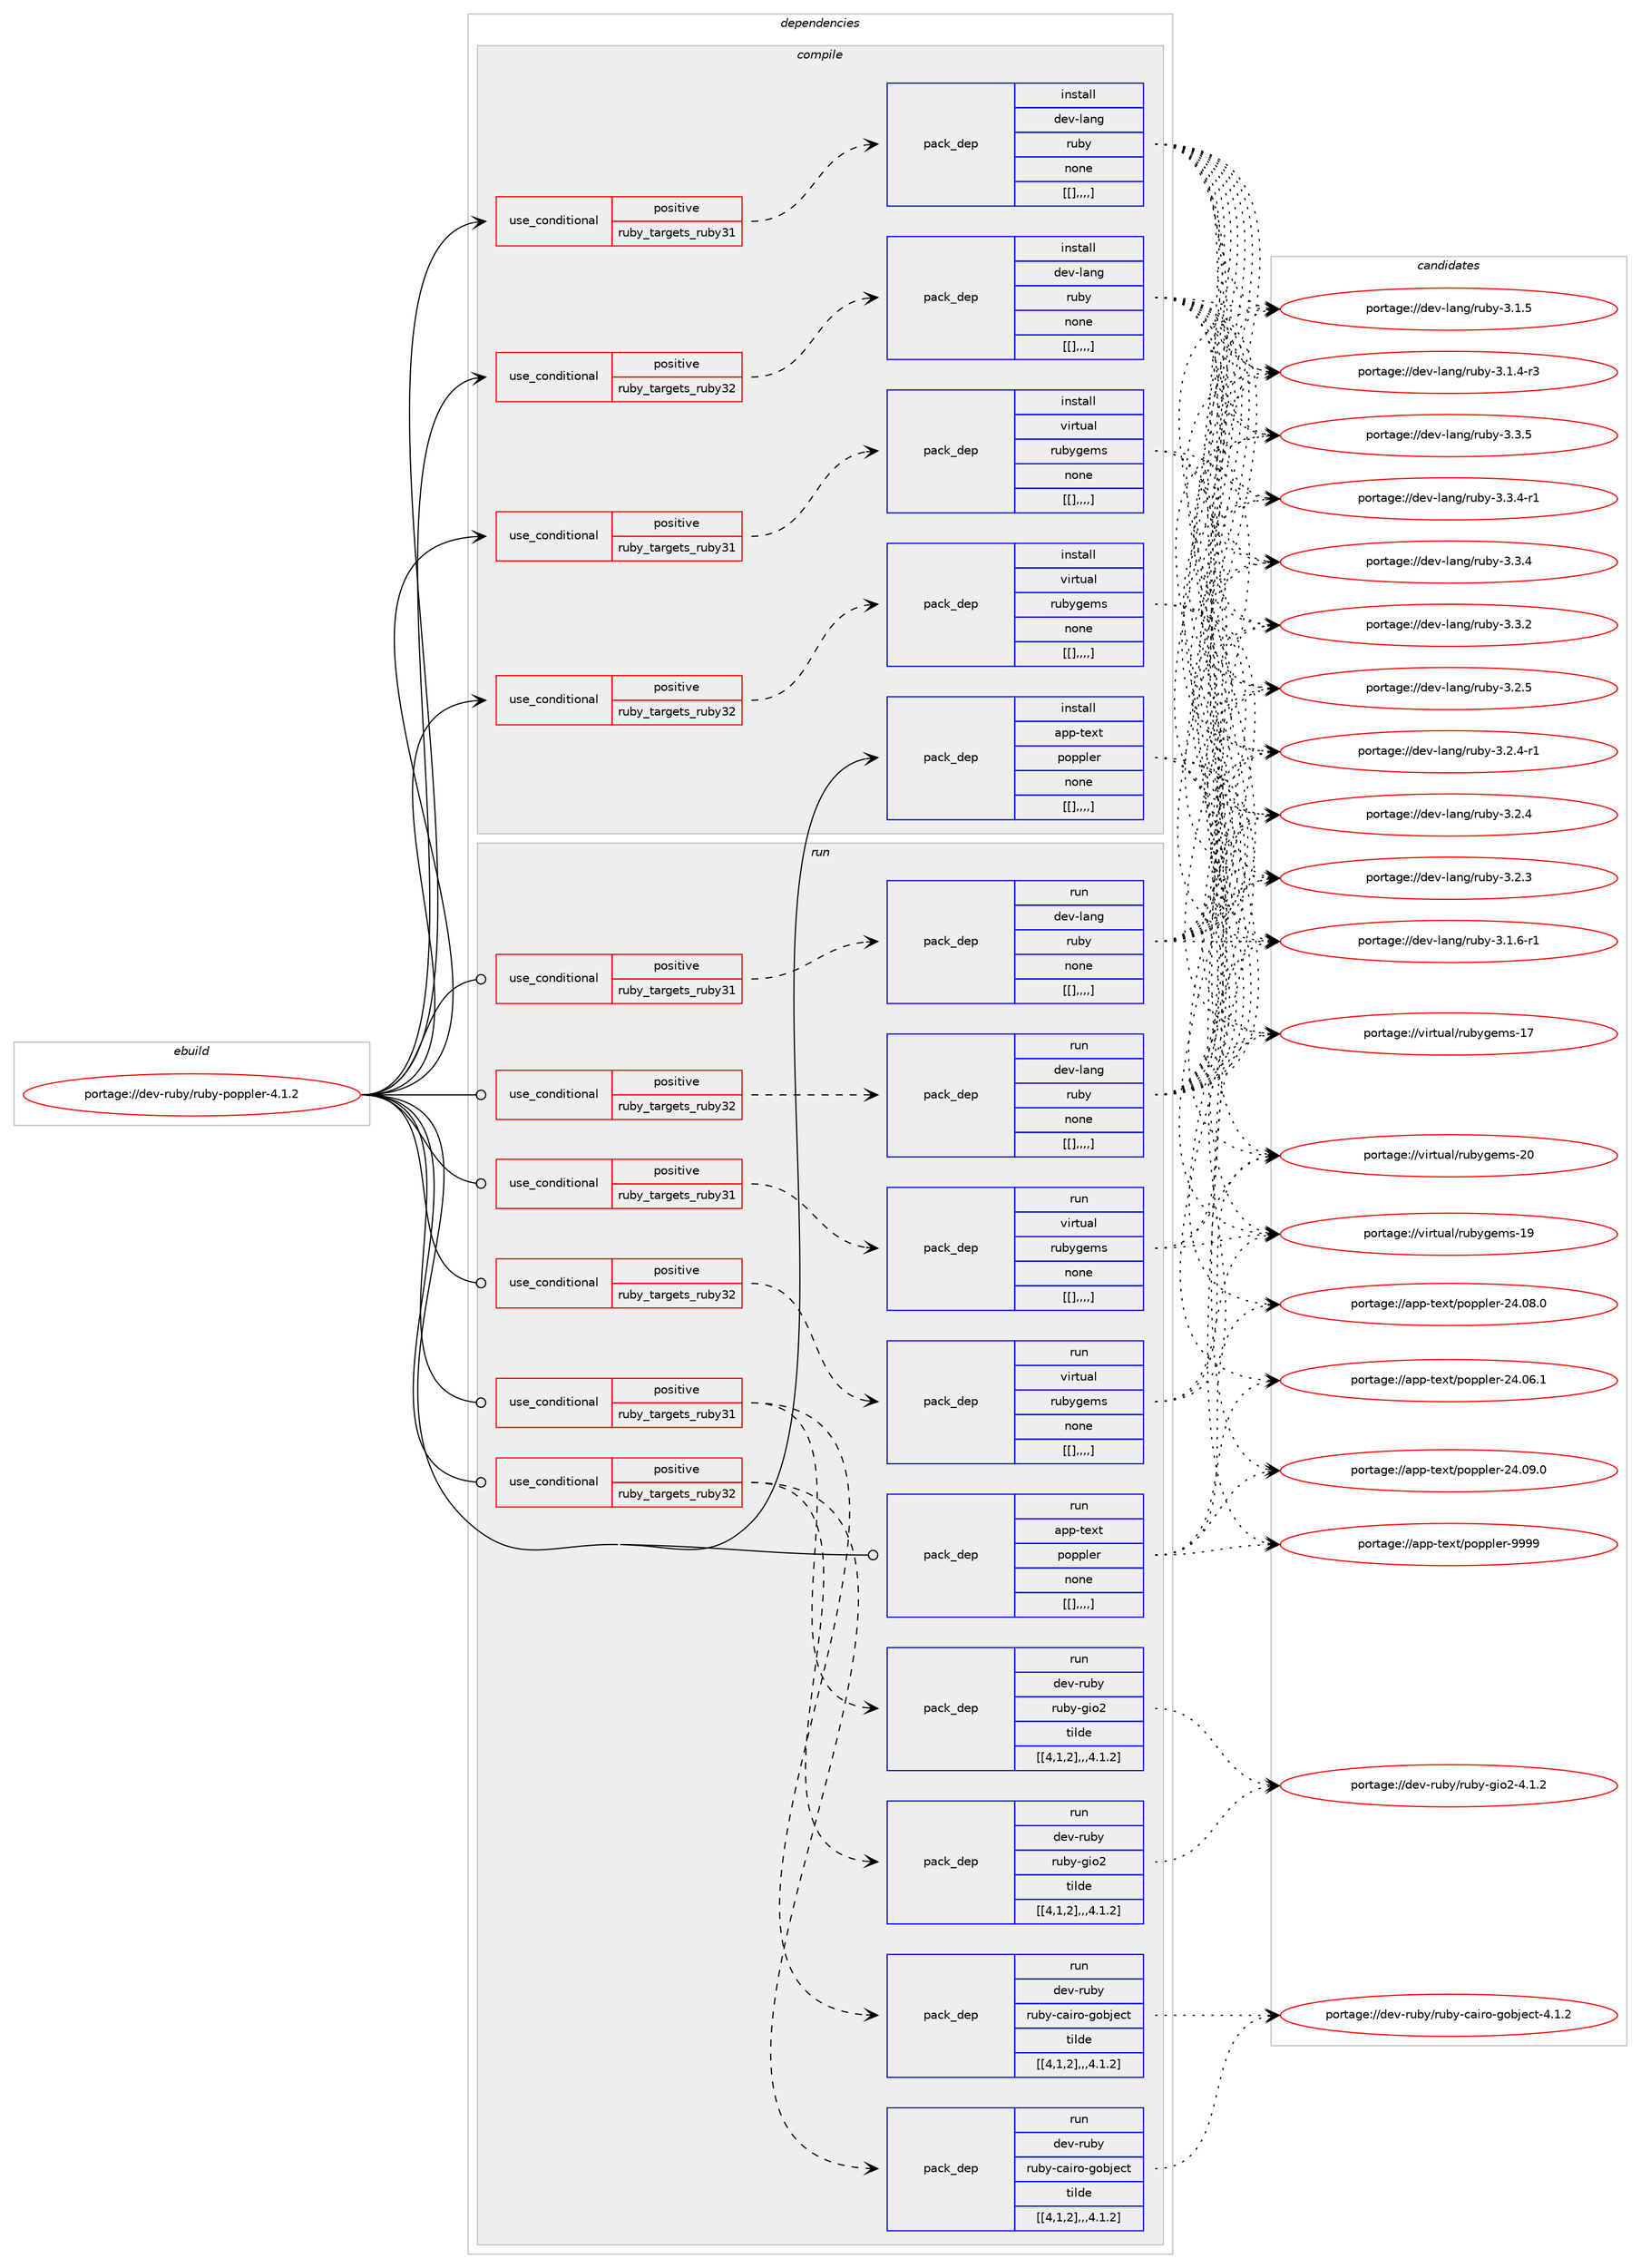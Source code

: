 digraph prolog {

# *************
# Graph options
# *************

newrank=true;
concentrate=true;
compound=true;
graph [rankdir=LR,fontname=Helvetica,fontsize=10,ranksep=1.5];#, ranksep=2.5, nodesep=0.2];
edge  [arrowhead=vee];
node  [fontname=Helvetica,fontsize=10];

# **********
# The ebuild
# **********

subgraph cluster_leftcol {
color=gray;
label=<<i>ebuild</i>>;
id [label="portage://dev-ruby/ruby-poppler-4.1.2", color=red, width=4, href="../dev-ruby/ruby-poppler-4.1.2.svg"];
}

# ****************
# The dependencies
# ****************

subgraph cluster_midcol {
color=gray;
label=<<i>dependencies</i>>;
subgraph cluster_compile {
fillcolor="#eeeeee";
style=filled;
label=<<i>compile</i>>;
subgraph cond57182 {
dependency204440 [label=<<TABLE BORDER="0" CELLBORDER="1" CELLSPACING="0" CELLPADDING="4"><TR><TD ROWSPAN="3" CELLPADDING="10">use_conditional</TD></TR><TR><TD>positive</TD></TR><TR><TD>ruby_targets_ruby31</TD></TR></TABLE>>, shape=none, color=red];
subgraph pack145881 {
dependency204441 [label=<<TABLE BORDER="0" CELLBORDER="1" CELLSPACING="0" CELLPADDING="4" WIDTH="220"><TR><TD ROWSPAN="6" CELLPADDING="30">pack_dep</TD></TR><TR><TD WIDTH="110">install</TD></TR><TR><TD>dev-lang</TD></TR><TR><TD>ruby</TD></TR><TR><TD>none</TD></TR><TR><TD>[[],,,,]</TD></TR></TABLE>>, shape=none, color=blue];
}
dependency204440:e -> dependency204441:w [weight=20,style="dashed",arrowhead="vee"];
}
id:e -> dependency204440:w [weight=20,style="solid",arrowhead="vee"];
subgraph cond57183 {
dependency204442 [label=<<TABLE BORDER="0" CELLBORDER="1" CELLSPACING="0" CELLPADDING="4"><TR><TD ROWSPAN="3" CELLPADDING="10">use_conditional</TD></TR><TR><TD>positive</TD></TR><TR><TD>ruby_targets_ruby31</TD></TR></TABLE>>, shape=none, color=red];
subgraph pack145882 {
dependency204443 [label=<<TABLE BORDER="0" CELLBORDER="1" CELLSPACING="0" CELLPADDING="4" WIDTH="220"><TR><TD ROWSPAN="6" CELLPADDING="30">pack_dep</TD></TR><TR><TD WIDTH="110">install</TD></TR><TR><TD>virtual</TD></TR><TR><TD>rubygems</TD></TR><TR><TD>none</TD></TR><TR><TD>[[],,,,]</TD></TR></TABLE>>, shape=none, color=blue];
}
dependency204442:e -> dependency204443:w [weight=20,style="dashed",arrowhead="vee"];
}
id:e -> dependency204442:w [weight=20,style="solid",arrowhead="vee"];
subgraph cond57184 {
dependency204444 [label=<<TABLE BORDER="0" CELLBORDER="1" CELLSPACING="0" CELLPADDING="4"><TR><TD ROWSPAN="3" CELLPADDING="10">use_conditional</TD></TR><TR><TD>positive</TD></TR><TR><TD>ruby_targets_ruby32</TD></TR></TABLE>>, shape=none, color=red];
subgraph pack145883 {
dependency204445 [label=<<TABLE BORDER="0" CELLBORDER="1" CELLSPACING="0" CELLPADDING="4" WIDTH="220"><TR><TD ROWSPAN="6" CELLPADDING="30">pack_dep</TD></TR><TR><TD WIDTH="110">install</TD></TR><TR><TD>dev-lang</TD></TR><TR><TD>ruby</TD></TR><TR><TD>none</TD></TR><TR><TD>[[],,,,]</TD></TR></TABLE>>, shape=none, color=blue];
}
dependency204444:e -> dependency204445:w [weight=20,style="dashed",arrowhead="vee"];
}
id:e -> dependency204444:w [weight=20,style="solid",arrowhead="vee"];
subgraph cond57185 {
dependency204446 [label=<<TABLE BORDER="0" CELLBORDER="1" CELLSPACING="0" CELLPADDING="4"><TR><TD ROWSPAN="3" CELLPADDING="10">use_conditional</TD></TR><TR><TD>positive</TD></TR><TR><TD>ruby_targets_ruby32</TD></TR></TABLE>>, shape=none, color=red];
subgraph pack145884 {
dependency204447 [label=<<TABLE BORDER="0" CELLBORDER="1" CELLSPACING="0" CELLPADDING="4" WIDTH="220"><TR><TD ROWSPAN="6" CELLPADDING="30">pack_dep</TD></TR><TR><TD WIDTH="110">install</TD></TR><TR><TD>virtual</TD></TR><TR><TD>rubygems</TD></TR><TR><TD>none</TD></TR><TR><TD>[[],,,,]</TD></TR></TABLE>>, shape=none, color=blue];
}
dependency204446:e -> dependency204447:w [weight=20,style="dashed",arrowhead="vee"];
}
id:e -> dependency204446:w [weight=20,style="solid",arrowhead="vee"];
subgraph pack145885 {
dependency204448 [label=<<TABLE BORDER="0" CELLBORDER="1" CELLSPACING="0" CELLPADDING="4" WIDTH="220"><TR><TD ROWSPAN="6" CELLPADDING="30">pack_dep</TD></TR><TR><TD WIDTH="110">install</TD></TR><TR><TD>app-text</TD></TR><TR><TD>poppler</TD></TR><TR><TD>none</TD></TR><TR><TD>[[],,,,]</TD></TR></TABLE>>, shape=none, color=blue];
}
id:e -> dependency204448:w [weight=20,style="solid",arrowhead="vee"];
}
subgraph cluster_compileandrun {
fillcolor="#eeeeee";
style=filled;
label=<<i>compile and run</i>>;
}
subgraph cluster_run {
fillcolor="#eeeeee";
style=filled;
label=<<i>run</i>>;
subgraph cond57186 {
dependency204449 [label=<<TABLE BORDER="0" CELLBORDER="1" CELLSPACING="0" CELLPADDING="4"><TR><TD ROWSPAN="3" CELLPADDING="10">use_conditional</TD></TR><TR><TD>positive</TD></TR><TR><TD>ruby_targets_ruby31</TD></TR></TABLE>>, shape=none, color=red];
subgraph pack145886 {
dependency204450 [label=<<TABLE BORDER="0" CELLBORDER="1" CELLSPACING="0" CELLPADDING="4" WIDTH="220"><TR><TD ROWSPAN="6" CELLPADDING="30">pack_dep</TD></TR><TR><TD WIDTH="110">run</TD></TR><TR><TD>dev-lang</TD></TR><TR><TD>ruby</TD></TR><TR><TD>none</TD></TR><TR><TD>[[],,,,]</TD></TR></TABLE>>, shape=none, color=blue];
}
dependency204449:e -> dependency204450:w [weight=20,style="dashed",arrowhead="vee"];
}
id:e -> dependency204449:w [weight=20,style="solid",arrowhead="odot"];
subgraph cond57187 {
dependency204451 [label=<<TABLE BORDER="0" CELLBORDER="1" CELLSPACING="0" CELLPADDING="4"><TR><TD ROWSPAN="3" CELLPADDING="10">use_conditional</TD></TR><TR><TD>positive</TD></TR><TR><TD>ruby_targets_ruby31</TD></TR></TABLE>>, shape=none, color=red];
subgraph pack145887 {
dependency204452 [label=<<TABLE BORDER="0" CELLBORDER="1" CELLSPACING="0" CELLPADDING="4" WIDTH="220"><TR><TD ROWSPAN="6" CELLPADDING="30">pack_dep</TD></TR><TR><TD WIDTH="110">run</TD></TR><TR><TD>dev-ruby</TD></TR><TR><TD>ruby-cairo-gobject</TD></TR><TR><TD>tilde</TD></TR><TR><TD>[[4,1,2],,,4.1.2]</TD></TR></TABLE>>, shape=none, color=blue];
}
dependency204451:e -> dependency204452:w [weight=20,style="dashed",arrowhead="vee"];
subgraph pack145888 {
dependency204453 [label=<<TABLE BORDER="0" CELLBORDER="1" CELLSPACING="0" CELLPADDING="4" WIDTH="220"><TR><TD ROWSPAN="6" CELLPADDING="30">pack_dep</TD></TR><TR><TD WIDTH="110">run</TD></TR><TR><TD>dev-ruby</TD></TR><TR><TD>ruby-gio2</TD></TR><TR><TD>tilde</TD></TR><TR><TD>[[4,1,2],,,4.1.2]</TD></TR></TABLE>>, shape=none, color=blue];
}
dependency204451:e -> dependency204453:w [weight=20,style="dashed",arrowhead="vee"];
}
id:e -> dependency204451:w [weight=20,style="solid",arrowhead="odot"];
subgraph cond57188 {
dependency204454 [label=<<TABLE BORDER="0" CELLBORDER="1" CELLSPACING="0" CELLPADDING="4"><TR><TD ROWSPAN="3" CELLPADDING="10">use_conditional</TD></TR><TR><TD>positive</TD></TR><TR><TD>ruby_targets_ruby31</TD></TR></TABLE>>, shape=none, color=red];
subgraph pack145889 {
dependency204455 [label=<<TABLE BORDER="0" CELLBORDER="1" CELLSPACING="0" CELLPADDING="4" WIDTH="220"><TR><TD ROWSPAN="6" CELLPADDING="30">pack_dep</TD></TR><TR><TD WIDTH="110">run</TD></TR><TR><TD>virtual</TD></TR><TR><TD>rubygems</TD></TR><TR><TD>none</TD></TR><TR><TD>[[],,,,]</TD></TR></TABLE>>, shape=none, color=blue];
}
dependency204454:e -> dependency204455:w [weight=20,style="dashed",arrowhead="vee"];
}
id:e -> dependency204454:w [weight=20,style="solid",arrowhead="odot"];
subgraph cond57189 {
dependency204456 [label=<<TABLE BORDER="0" CELLBORDER="1" CELLSPACING="0" CELLPADDING="4"><TR><TD ROWSPAN="3" CELLPADDING="10">use_conditional</TD></TR><TR><TD>positive</TD></TR><TR><TD>ruby_targets_ruby32</TD></TR></TABLE>>, shape=none, color=red];
subgraph pack145890 {
dependency204457 [label=<<TABLE BORDER="0" CELLBORDER="1" CELLSPACING="0" CELLPADDING="4" WIDTH="220"><TR><TD ROWSPAN="6" CELLPADDING="30">pack_dep</TD></TR><TR><TD WIDTH="110">run</TD></TR><TR><TD>dev-lang</TD></TR><TR><TD>ruby</TD></TR><TR><TD>none</TD></TR><TR><TD>[[],,,,]</TD></TR></TABLE>>, shape=none, color=blue];
}
dependency204456:e -> dependency204457:w [weight=20,style="dashed",arrowhead="vee"];
}
id:e -> dependency204456:w [weight=20,style="solid",arrowhead="odot"];
subgraph cond57190 {
dependency204458 [label=<<TABLE BORDER="0" CELLBORDER="1" CELLSPACING="0" CELLPADDING="4"><TR><TD ROWSPAN="3" CELLPADDING="10">use_conditional</TD></TR><TR><TD>positive</TD></TR><TR><TD>ruby_targets_ruby32</TD></TR></TABLE>>, shape=none, color=red];
subgraph pack145891 {
dependency204459 [label=<<TABLE BORDER="0" CELLBORDER="1" CELLSPACING="0" CELLPADDING="4" WIDTH="220"><TR><TD ROWSPAN="6" CELLPADDING="30">pack_dep</TD></TR><TR><TD WIDTH="110">run</TD></TR><TR><TD>dev-ruby</TD></TR><TR><TD>ruby-cairo-gobject</TD></TR><TR><TD>tilde</TD></TR><TR><TD>[[4,1,2],,,4.1.2]</TD></TR></TABLE>>, shape=none, color=blue];
}
dependency204458:e -> dependency204459:w [weight=20,style="dashed",arrowhead="vee"];
subgraph pack145892 {
dependency204460 [label=<<TABLE BORDER="0" CELLBORDER="1" CELLSPACING="0" CELLPADDING="4" WIDTH="220"><TR><TD ROWSPAN="6" CELLPADDING="30">pack_dep</TD></TR><TR><TD WIDTH="110">run</TD></TR><TR><TD>dev-ruby</TD></TR><TR><TD>ruby-gio2</TD></TR><TR><TD>tilde</TD></TR><TR><TD>[[4,1,2],,,4.1.2]</TD></TR></TABLE>>, shape=none, color=blue];
}
dependency204458:e -> dependency204460:w [weight=20,style="dashed",arrowhead="vee"];
}
id:e -> dependency204458:w [weight=20,style="solid",arrowhead="odot"];
subgraph cond57191 {
dependency204461 [label=<<TABLE BORDER="0" CELLBORDER="1" CELLSPACING="0" CELLPADDING="4"><TR><TD ROWSPAN="3" CELLPADDING="10">use_conditional</TD></TR><TR><TD>positive</TD></TR><TR><TD>ruby_targets_ruby32</TD></TR></TABLE>>, shape=none, color=red];
subgraph pack145893 {
dependency204462 [label=<<TABLE BORDER="0" CELLBORDER="1" CELLSPACING="0" CELLPADDING="4" WIDTH="220"><TR><TD ROWSPAN="6" CELLPADDING="30">pack_dep</TD></TR><TR><TD WIDTH="110">run</TD></TR><TR><TD>virtual</TD></TR><TR><TD>rubygems</TD></TR><TR><TD>none</TD></TR><TR><TD>[[],,,,]</TD></TR></TABLE>>, shape=none, color=blue];
}
dependency204461:e -> dependency204462:w [weight=20,style="dashed",arrowhead="vee"];
}
id:e -> dependency204461:w [weight=20,style="solid",arrowhead="odot"];
subgraph pack145894 {
dependency204463 [label=<<TABLE BORDER="0" CELLBORDER="1" CELLSPACING="0" CELLPADDING="4" WIDTH="220"><TR><TD ROWSPAN="6" CELLPADDING="30">pack_dep</TD></TR><TR><TD WIDTH="110">run</TD></TR><TR><TD>app-text</TD></TR><TR><TD>poppler</TD></TR><TR><TD>none</TD></TR><TR><TD>[[],,,,]</TD></TR></TABLE>>, shape=none, color=blue];
}
id:e -> dependency204463:w [weight=20,style="solid",arrowhead="odot"];
}
}

# **************
# The candidates
# **************

subgraph cluster_choices {
rank=same;
color=gray;
label=<<i>candidates</i>>;

subgraph choice145881 {
color=black;
nodesep=1;
choice10010111845108971101034711411798121455146514653 [label="portage://dev-lang/ruby-3.3.5", color=red, width=4,href="../dev-lang/ruby-3.3.5.svg"];
choice100101118451089711010347114117981214551465146524511449 [label="portage://dev-lang/ruby-3.3.4-r1", color=red, width=4,href="../dev-lang/ruby-3.3.4-r1.svg"];
choice10010111845108971101034711411798121455146514652 [label="portage://dev-lang/ruby-3.3.4", color=red, width=4,href="../dev-lang/ruby-3.3.4.svg"];
choice10010111845108971101034711411798121455146514650 [label="portage://dev-lang/ruby-3.3.2", color=red, width=4,href="../dev-lang/ruby-3.3.2.svg"];
choice10010111845108971101034711411798121455146504653 [label="portage://dev-lang/ruby-3.2.5", color=red, width=4,href="../dev-lang/ruby-3.2.5.svg"];
choice100101118451089711010347114117981214551465046524511449 [label="portage://dev-lang/ruby-3.2.4-r1", color=red, width=4,href="../dev-lang/ruby-3.2.4-r1.svg"];
choice10010111845108971101034711411798121455146504652 [label="portage://dev-lang/ruby-3.2.4", color=red, width=4,href="../dev-lang/ruby-3.2.4.svg"];
choice10010111845108971101034711411798121455146504651 [label="portage://dev-lang/ruby-3.2.3", color=red, width=4,href="../dev-lang/ruby-3.2.3.svg"];
choice100101118451089711010347114117981214551464946544511449 [label="portage://dev-lang/ruby-3.1.6-r1", color=red, width=4,href="../dev-lang/ruby-3.1.6-r1.svg"];
choice10010111845108971101034711411798121455146494653 [label="portage://dev-lang/ruby-3.1.5", color=red, width=4,href="../dev-lang/ruby-3.1.5.svg"];
choice100101118451089711010347114117981214551464946524511451 [label="portage://dev-lang/ruby-3.1.4-r3", color=red, width=4,href="../dev-lang/ruby-3.1.4-r3.svg"];
dependency204441:e -> choice10010111845108971101034711411798121455146514653:w [style=dotted,weight="100"];
dependency204441:e -> choice100101118451089711010347114117981214551465146524511449:w [style=dotted,weight="100"];
dependency204441:e -> choice10010111845108971101034711411798121455146514652:w [style=dotted,weight="100"];
dependency204441:e -> choice10010111845108971101034711411798121455146514650:w [style=dotted,weight="100"];
dependency204441:e -> choice10010111845108971101034711411798121455146504653:w [style=dotted,weight="100"];
dependency204441:e -> choice100101118451089711010347114117981214551465046524511449:w [style=dotted,weight="100"];
dependency204441:e -> choice10010111845108971101034711411798121455146504652:w [style=dotted,weight="100"];
dependency204441:e -> choice10010111845108971101034711411798121455146504651:w [style=dotted,weight="100"];
dependency204441:e -> choice100101118451089711010347114117981214551464946544511449:w [style=dotted,weight="100"];
dependency204441:e -> choice10010111845108971101034711411798121455146494653:w [style=dotted,weight="100"];
dependency204441:e -> choice100101118451089711010347114117981214551464946524511451:w [style=dotted,weight="100"];
}
subgraph choice145882 {
color=black;
nodesep=1;
choice118105114116117971084711411798121103101109115455048 [label="portage://virtual/rubygems-20", color=red, width=4,href="../virtual/rubygems-20.svg"];
choice118105114116117971084711411798121103101109115454957 [label="portage://virtual/rubygems-19", color=red, width=4,href="../virtual/rubygems-19.svg"];
choice118105114116117971084711411798121103101109115454955 [label="portage://virtual/rubygems-17", color=red, width=4,href="../virtual/rubygems-17.svg"];
dependency204443:e -> choice118105114116117971084711411798121103101109115455048:w [style=dotted,weight="100"];
dependency204443:e -> choice118105114116117971084711411798121103101109115454957:w [style=dotted,weight="100"];
dependency204443:e -> choice118105114116117971084711411798121103101109115454955:w [style=dotted,weight="100"];
}
subgraph choice145883 {
color=black;
nodesep=1;
choice10010111845108971101034711411798121455146514653 [label="portage://dev-lang/ruby-3.3.5", color=red, width=4,href="../dev-lang/ruby-3.3.5.svg"];
choice100101118451089711010347114117981214551465146524511449 [label="portage://dev-lang/ruby-3.3.4-r1", color=red, width=4,href="../dev-lang/ruby-3.3.4-r1.svg"];
choice10010111845108971101034711411798121455146514652 [label="portage://dev-lang/ruby-3.3.4", color=red, width=4,href="../dev-lang/ruby-3.3.4.svg"];
choice10010111845108971101034711411798121455146514650 [label="portage://dev-lang/ruby-3.3.2", color=red, width=4,href="../dev-lang/ruby-3.3.2.svg"];
choice10010111845108971101034711411798121455146504653 [label="portage://dev-lang/ruby-3.2.5", color=red, width=4,href="../dev-lang/ruby-3.2.5.svg"];
choice100101118451089711010347114117981214551465046524511449 [label="portage://dev-lang/ruby-3.2.4-r1", color=red, width=4,href="../dev-lang/ruby-3.2.4-r1.svg"];
choice10010111845108971101034711411798121455146504652 [label="portage://dev-lang/ruby-3.2.4", color=red, width=4,href="../dev-lang/ruby-3.2.4.svg"];
choice10010111845108971101034711411798121455146504651 [label="portage://dev-lang/ruby-3.2.3", color=red, width=4,href="../dev-lang/ruby-3.2.3.svg"];
choice100101118451089711010347114117981214551464946544511449 [label="portage://dev-lang/ruby-3.1.6-r1", color=red, width=4,href="../dev-lang/ruby-3.1.6-r1.svg"];
choice10010111845108971101034711411798121455146494653 [label="portage://dev-lang/ruby-3.1.5", color=red, width=4,href="../dev-lang/ruby-3.1.5.svg"];
choice100101118451089711010347114117981214551464946524511451 [label="portage://dev-lang/ruby-3.1.4-r3", color=red, width=4,href="../dev-lang/ruby-3.1.4-r3.svg"];
dependency204445:e -> choice10010111845108971101034711411798121455146514653:w [style=dotted,weight="100"];
dependency204445:e -> choice100101118451089711010347114117981214551465146524511449:w [style=dotted,weight="100"];
dependency204445:e -> choice10010111845108971101034711411798121455146514652:w [style=dotted,weight="100"];
dependency204445:e -> choice10010111845108971101034711411798121455146514650:w [style=dotted,weight="100"];
dependency204445:e -> choice10010111845108971101034711411798121455146504653:w [style=dotted,weight="100"];
dependency204445:e -> choice100101118451089711010347114117981214551465046524511449:w [style=dotted,weight="100"];
dependency204445:e -> choice10010111845108971101034711411798121455146504652:w [style=dotted,weight="100"];
dependency204445:e -> choice10010111845108971101034711411798121455146504651:w [style=dotted,weight="100"];
dependency204445:e -> choice100101118451089711010347114117981214551464946544511449:w [style=dotted,weight="100"];
dependency204445:e -> choice10010111845108971101034711411798121455146494653:w [style=dotted,weight="100"];
dependency204445:e -> choice100101118451089711010347114117981214551464946524511451:w [style=dotted,weight="100"];
}
subgraph choice145884 {
color=black;
nodesep=1;
choice118105114116117971084711411798121103101109115455048 [label="portage://virtual/rubygems-20", color=red, width=4,href="../virtual/rubygems-20.svg"];
choice118105114116117971084711411798121103101109115454957 [label="portage://virtual/rubygems-19", color=red, width=4,href="../virtual/rubygems-19.svg"];
choice118105114116117971084711411798121103101109115454955 [label="portage://virtual/rubygems-17", color=red, width=4,href="../virtual/rubygems-17.svg"];
dependency204447:e -> choice118105114116117971084711411798121103101109115455048:w [style=dotted,weight="100"];
dependency204447:e -> choice118105114116117971084711411798121103101109115454957:w [style=dotted,weight="100"];
dependency204447:e -> choice118105114116117971084711411798121103101109115454955:w [style=dotted,weight="100"];
}
subgraph choice145885 {
color=black;
nodesep=1;
choice9711211245116101120116471121111121121081011144557575757 [label="portage://app-text/poppler-9999", color=red, width=4,href="../app-text/poppler-9999.svg"];
choice9711211245116101120116471121111121121081011144550524648574648 [label="portage://app-text/poppler-24.09.0", color=red, width=4,href="../app-text/poppler-24.09.0.svg"];
choice9711211245116101120116471121111121121081011144550524648564648 [label="portage://app-text/poppler-24.08.0", color=red, width=4,href="../app-text/poppler-24.08.0.svg"];
choice9711211245116101120116471121111121121081011144550524648544649 [label="portage://app-text/poppler-24.06.1", color=red, width=4,href="../app-text/poppler-24.06.1.svg"];
dependency204448:e -> choice9711211245116101120116471121111121121081011144557575757:w [style=dotted,weight="100"];
dependency204448:e -> choice9711211245116101120116471121111121121081011144550524648574648:w [style=dotted,weight="100"];
dependency204448:e -> choice9711211245116101120116471121111121121081011144550524648564648:w [style=dotted,weight="100"];
dependency204448:e -> choice9711211245116101120116471121111121121081011144550524648544649:w [style=dotted,weight="100"];
}
subgraph choice145886 {
color=black;
nodesep=1;
choice10010111845108971101034711411798121455146514653 [label="portage://dev-lang/ruby-3.3.5", color=red, width=4,href="../dev-lang/ruby-3.3.5.svg"];
choice100101118451089711010347114117981214551465146524511449 [label="portage://dev-lang/ruby-3.3.4-r1", color=red, width=4,href="../dev-lang/ruby-3.3.4-r1.svg"];
choice10010111845108971101034711411798121455146514652 [label="portage://dev-lang/ruby-3.3.4", color=red, width=4,href="../dev-lang/ruby-3.3.4.svg"];
choice10010111845108971101034711411798121455146514650 [label="portage://dev-lang/ruby-3.3.2", color=red, width=4,href="../dev-lang/ruby-3.3.2.svg"];
choice10010111845108971101034711411798121455146504653 [label="portage://dev-lang/ruby-3.2.5", color=red, width=4,href="../dev-lang/ruby-3.2.5.svg"];
choice100101118451089711010347114117981214551465046524511449 [label="portage://dev-lang/ruby-3.2.4-r1", color=red, width=4,href="../dev-lang/ruby-3.2.4-r1.svg"];
choice10010111845108971101034711411798121455146504652 [label="portage://dev-lang/ruby-3.2.4", color=red, width=4,href="../dev-lang/ruby-3.2.4.svg"];
choice10010111845108971101034711411798121455146504651 [label="portage://dev-lang/ruby-3.2.3", color=red, width=4,href="../dev-lang/ruby-3.2.3.svg"];
choice100101118451089711010347114117981214551464946544511449 [label="portage://dev-lang/ruby-3.1.6-r1", color=red, width=4,href="../dev-lang/ruby-3.1.6-r1.svg"];
choice10010111845108971101034711411798121455146494653 [label="portage://dev-lang/ruby-3.1.5", color=red, width=4,href="../dev-lang/ruby-3.1.5.svg"];
choice100101118451089711010347114117981214551464946524511451 [label="portage://dev-lang/ruby-3.1.4-r3", color=red, width=4,href="../dev-lang/ruby-3.1.4-r3.svg"];
dependency204450:e -> choice10010111845108971101034711411798121455146514653:w [style=dotted,weight="100"];
dependency204450:e -> choice100101118451089711010347114117981214551465146524511449:w [style=dotted,weight="100"];
dependency204450:e -> choice10010111845108971101034711411798121455146514652:w [style=dotted,weight="100"];
dependency204450:e -> choice10010111845108971101034711411798121455146514650:w [style=dotted,weight="100"];
dependency204450:e -> choice10010111845108971101034711411798121455146504653:w [style=dotted,weight="100"];
dependency204450:e -> choice100101118451089711010347114117981214551465046524511449:w [style=dotted,weight="100"];
dependency204450:e -> choice10010111845108971101034711411798121455146504652:w [style=dotted,weight="100"];
dependency204450:e -> choice10010111845108971101034711411798121455146504651:w [style=dotted,weight="100"];
dependency204450:e -> choice100101118451089711010347114117981214551464946544511449:w [style=dotted,weight="100"];
dependency204450:e -> choice10010111845108971101034711411798121455146494653:w [style=dotted,weight="100"];
dependency204450:e -> choice100101118451089711010347114117981214551464946524511451:w [style=dotted,weight="100"];
}
subgraph choice145887 {
color=black;
nodesep=1;
choice10010111845114117981214711411798121459997105114111451031119810610199116455246494650 [label="portage://dev-ruby/ruby-cairo-gobject-4.1.2", color=red, width=4,href="../dev-ruby/ruby-cairo-gobject-4.1.2.svg"];
dependency204452:e -> choice10010111845114117981214711411798121459997105114111451031119810610199116455246494650:w [style=dotted,weight="100"];
}
subgraph choice145888 {
color=black;
nodesep=1;
choice100101118451141179812147114117981214510310511150455246494650 [label="portage://dev-ruby/ruby-gio2-4.1.2", color=red, width=4,href="../dev-ruby/ruby-gio2-4.1.2.svg"];
dependency204453:e -> choice100101118451141179812147114117981214510310511150455246494650:w [style=dotted,weight="100"];
}
subgraph choice145889 {
color=black;
nodesep=1;
choice118105114116117971084711411798121103101109115455048 [label="portage://virtual/rubygems-20", color=red, width=4,href="../virtual/rubygems-20.svg"];
choice118105114116117971084711411798121103101109115454957 [label="portage://virtual/rubygems-19", color=red, width=4,href="../virtual/rubygems-19.svg"];
choice118105114116117971084711411798121103101109115454955 [label="portage://virtual/rubygems-17", color=red, width=4,href="../virtual/rubygems-17.svg"];
dependency204455:e -> choice118105114116117971084711411798121103101109115455048:w [style=dotted,weight="100"];
dependency204455:e -> choice118105114116117971084711411798121103101109115454957:w [style=dotted,weight="100"];
dependency204455:e -> choice118105114116117971084711411798121103101109115454955:w [style=dotted,weight="100"];
}
subgraph choice145890 {
color=black;
nodesep=1;
choice10010111845108971101034711411798121455146514653 [label="portage://dev-lang/ruby-3.3.5", color=red, width=4,href="../dev-lang/ruby-3.3.5.svg"];
choice100101118451089711010347114117981214551465146524511449 [label="portage://dev-lang/ruby-3.3.4-r1", color=red, width=4,href="../dev-lang/ruby-3.3.4-r1.svg"];
choice10010111845108971101034711411798121455146514652 [label="portage://dev-lang/ruby-3.3.4", color=red, width=4,href="../dev-lang/ruby-3.3.4.svg"];
choice10010111845108971101034711411798121455146514650 [label="portage://dev-lang/ruby-3.3.2", color=red, width=4,href="../dev-lang/ruby-3.3.2.svg"];
choice10010111845108971101034711411798121455146504653 [label="portage://dev-lang/ruby-3.2.5", color=red, width=4,href="../dev-lang/ruby-3.2.5.svg"];
choice100101118451089711010347114117981214551465046524511449 [label="portage://dev-lang/ruby-3.2.4-r1", color=red, width=4,href="../dev-lang/ruby-3.2.4-r1.svg"];
choice10010111845108971101034711411798121455146504652 [label="portage://dev-lang/ruby-3.2.4", color=red, width=4,href="../dev-lang/ruby-3.2.4.svg"];
choice10010111845108971101034711411798121455146504651 [label="portage://dev-lang/ruby-3.2.3", color=red, width=4,href="../dev-lang/ruby-3.2.3.svg"];
choice100101118451089711010347114117981214551464946544511449 [label="portage://dev-lang/ruby-3.1.6-r1", color=red, width=4,href="../dev-lang/ruby-3.1.6-r1.svg"];
choice10010111845108971101034711411798121455146494653 [label="portage://dev-lang/ruby-3.1.5", color=red, width=4,href="../dev-lang/ruby-3.1.5.svg"];
choice100101118451089711010347114117981214551464946524511451 [label="portage://dev-lang/ruby-3.1.4-r3", color=red, width=4,href="../dev-lang/ruby-3.1.4-r3.svg"];
dependency204457:e -> choice10010111845108971101034711411798121455146514653:w [style=dotted,weight="100"];
dependency204457:e -> choice100101118451089711010347114117981214551465146524511449:w [style=dotted,weight="100"];
dependency204457:e -> choice10010111845108971101034711411798121455146514652:w [style=dotted,weight="100"];
dependency204457:e -> choice10010111845108971101034711411798121455146514650:w [style=dotted,weight="100"];
dependency204457:e -> choice10010111845108971101034711411798121455146504653:w [style=dotted,weight="100"];
dependency204457:e -> choice100101118451089711010347114117981214551465046524511449:w [style=dotted,weight="100"];
dependency204457:e -> choice10010111845108971101034711411798121455146504652:w [style=dotted,weight="100"];
dependency204457:e -> choice10010111845108971101034711411798121455146504651:w [style=dotted,weight="100"];
dependency204457:e -> choice100101118451089711010347114117981214551464946544511449:w [style=dotted,weight="100"];
dependency204457:e -> choice10010111845108971101034711411798121455146494653:w [style=dotted,weight="100"];
dependency204457:e -> choice100101118451089711010347114117981214551464946524511451:w [style=dotted,weight="100"];
}
subgraph choice145891 {
color=black;
nodesep=1;
choice10010111845114117981214711411798121459997105114111451031119810610199116455246494650 [label="portage://dev-ruby/ruby-cairo-gobject-4.1.2", color=red, width=4,href="../dev-ruby/ruby-cairo-gobject-4.1.2.svg"];
dependency204459:e -> choice10010111845114117981214711411798121459997105114111451031119810610199116455246494650:w [style=dotted,weight="100"];
}
subgraph choice145892 {
color=black;
nodesep=1;
choice100101118451141179812147114117981214510310511150455246494650 [label="portage://dev-ruby/ruby-gio2-4.1.2", color=red, width=4,href="../dev-ruby/ruby-gio2-4.1.2.svg"];
dependency204460:e -> choice100101118451141179812147114117981214510310511150455246494650:w [style=dotted,weight="100"];
}
subgraph choice145893 {
color=black;
nodesep=1;
choice118105114116117971084711411798121103101109115455048 [label="portage://virtual/rubygems-20", color=red, width=4,href="../virtual/rubygems-20.svg"];
choice118105114116117971084711411798121103101109115454957 [label="portage://virtual/rubygems-19", color=red, width=4,href="../virtual/rubygems-19.svg"];
choice118105114116117971084711411798121103101109115454955 [label="portage://virtual/rubygems-17", color=red, width=4,href="../virtual/rubygems-17.svg"];
dependency204462:e -> choice118105114116117971084711411798121103101109115455048:w [style=dotted,weight="100"];
dependency204462:e -> choice118105114116117971084711411798121103101109115454957:w [style=dotted,weight="100"];
dependency204462:e -> choice118105114116117971084711411798121103101109115454955:w [style=dotted,weight="100"];
}
subgraph choice145894 {
color=black;
nodesep=1;
choice9711211245116101120116471121111121121081011144557575757 [label="portage://app-text/poppler-9999", color=red, width=4,href="../app-text/poppler-9999.svg"];
choice9711211245116101120116471121111121121081011144550524648574648 [label="portage://app-text/poppler-24.09.0", color=red, width=4,href="../app-text/poppler-24.09.0.svg"];
choice9711211245116101120116471121111121121081011144550524648564648 [label="portage://app-text/poppler-24.08.0", color=red, width=4,href="../app-text/poppler-24.08.0.svg"];
choice9711211245116101120116471121111121121081011144550524648544649 [label="portage://app-text/poppler-24.06.1", color=red, width=4,href="../app-text/poppler-24.06.1.svg"];
dependency204463:e -> choice9711211245116101120116471121111121121081011144557575757:w [style=dotted,weight="100"];
dependency204463:e -> choice9711211245116101120116471121111121121081011144550524648574648:w [style=dotted,weight="100"];
dependency204463:e -> choice9711211245116101120116471121111121121081011144550524648564648:w [style=dotted,weight="100"];
dependency204463:e -> choice9711211245116101120116471121111121121081011144550524648544649:w [style=dotted,weight="100"];
}
}

}

